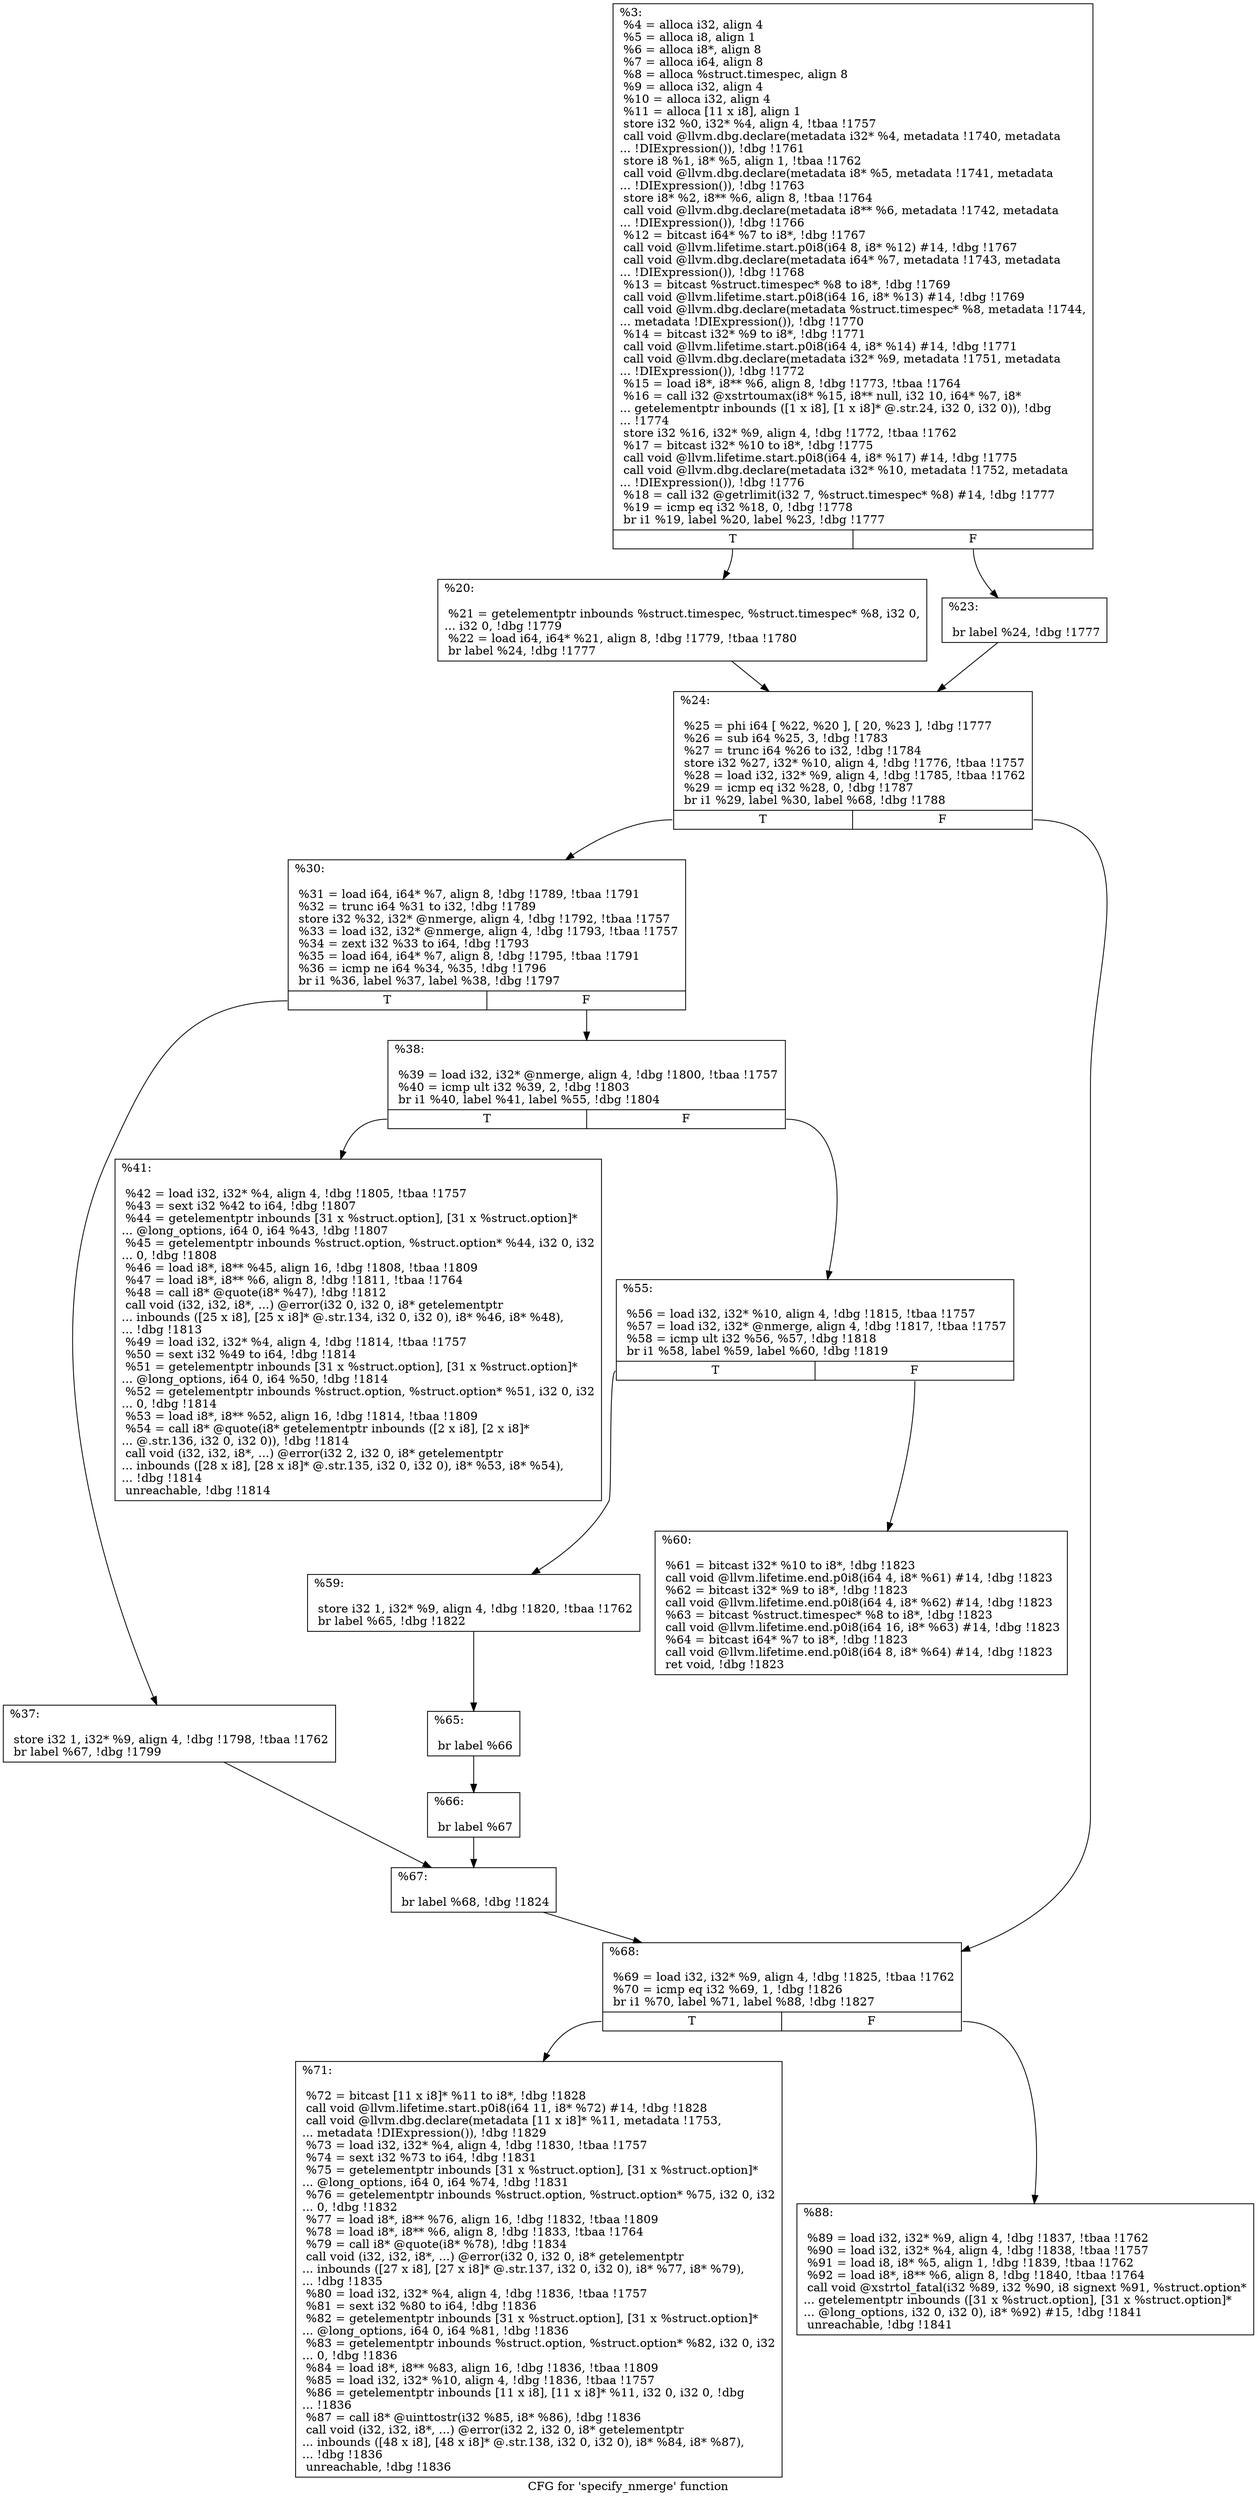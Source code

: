 digraph "CFG for 'specify_nmerge' function" {
	label="CFG for 'specify_nmerge' function";

	Node0x1e71080 [shape=record,label="{%3:\l  %4 = alloca i32, align 4\l  %5 = alloca i8, align 1\l  %6 = alloca i8*, align 8\l  %7 = alloca i64, align 8\l  %8 = alloca %struct.timespec, align 8\l  %9 = alloca i32, align 4\l  %10 = alloca i32, align 4\l  %11 = alloca [11 x i8], align 1\l  store i32 %0, i32* %4, align 4, !tbaa !1757\l  call void @llvm.dbg.declare(metadata i32* %4, metadata !1740, metadata\l... !DIExpression()), !dbg !1761\l  store i8 %1, i8* %5, align 1, !tbaa !1762\l  call void @llvm.dbg.declare(metadata i8* %5, metadata !1741, metadata\l... !DIExpression()), !dbg !1763\l  store i8* %2, i8** %6, align 8, !tbaa !1764\l  call void @llvm.dbg.declare(metadata i8** %6, metadata !1742, metadata\l... !DIExpression()), !dbg !1766\l  %12 = bitcast i64* %7 to i8*, !dbg !1767\l  call void @llvm.lifetime.start.p0i8(i64 8, i8* %12) #14, !dbg !1767\l  call void @llvm.dbg.declare(metadata i64* %7, metadata !1743, metadata\l... !DIExpression()), !dbg !1768\l  %13 = bitcast %struct.timespec* %8 to i8*, !dbg !1769\l  call void @llvm.lifetime.start.p0i8(i64 16, i8* %13) #14, !dbg !1769\l  call void @llvm.dbg.declare(metadata %struct.timespec* %8, metadata !1744,\l... metadata !DIExpression()), !dbg !1770\l  %14 = bitcast i32* %9 to i8*, !dbg !1771\l  call void @llvm.lifetime.start.p0i8(i64 4, i8* %14) #14, !dbg !1771\l  call void @llvm.dbg.declare(metadata i32* %9, metadata !1751, metadata\l... !DIExpression()), !dbg !1772\l  %15 = load i8*, i8** %6, align 8, !dbg !1773, !tbaa !1764\l  %16 = call i32 @xstrtoumax(i8* %15, i8** null, i32 10, i64* %7, i8*\l... getelementptr inbounds ([1 x i8], [1 x i8]* @.str.24, i32 0, i32 0)), !dbg\l... !1774\l  store i32 %16, i32* %9, align 4, !dbg !1772, !tbaa !1762\l  %17 = bitcast i32* %10 to i8*, !dbg !1775\l  call void @llvm.lifetime.start.p0i8(i64 4, i8* %17) #14, !dbg !1775\l  call void @llvm.dbg.declare(metadata i32* %10, metadata !1752, metadata\l... !DIExpression()), !dbg !1776\l  %18 = call i32 @getrlimit(i32 7, %struct.timespec* %8) #14, !dbg !1777\l  %19 = icmp eq i32 %18, 0, !dbg !1778\l  br i1 %19, label %20, label %23, !dbg !1777\l|{<s0>T|<s1>F}}"];
	Node0x1e71080:s0 -> Node0x1e71820;
	Node0x1e71080:s1 -> Node0x1e71870;
	Node0x1e71820 [shape=record,label="{%20:\l\l  %21 = getelementptr inbounds %struct.timespec, %struct.timespec* %8, i32 0,\l... i32 0, !dbg !1779\l  %22 = load i64, i64* %21, align 8, !dbg !1779, !tbaa !1780\l  br label %24, !dbg !1777\l}"];
	Node0x1e71820 -> Node0x1e718c0;
	Node0x1e71870 [shape=record,label="{%23:\l\l  br label %24, !dbg !1777\l}"];
	Node0x1e71870 -> Node0x1e718c0;
	Node0x1e718c0 [shape=record,label="{%24:\l\l  %25 = phi i64 [ %22, %20 ], [ 20, %23 ], !dbg !1777\l  %26 = sub i64 %25, 3, !dbg !1783\l  %27 = trunc i64 %26 to i32, !dbg !1784\l  store i32 %27, i32* %10, align 4, !dbg !1776, !tbaa !1757\l  %28 = load i32, i32* %9, align 4, !dbg !1785, !tbaa !1762\l  %29 = icmp eq i32 %28, 0, !dbg !1787\l  br i1 %29, label %30, label %68, !dbg !1788\l|{<s0>T|<s1>F}}"];
	Node0x1e718c0:s0 -> Node0x1e71910;
	Node0x1e718c0:s1 -> Node0x1e71c30;
	Node0x1e71910 [shape=record,label="{%30:\l\l  %31 = load i64, i64* %7, align 8, !dbg !1789, !tbaa !1791\l  %32 = trunc i64 %31 to i32, !dbg !1789\l  store i32 %32, i32* @nmerge, align 4, !dbg !1792, !tbaa !1757\l  %33 = load i32, i32* @nmerge, align 4, !dbg !1793, !tbaa !1757\l  %34 = zext i32 %33 to i64, !dbg !1793\l  %35 = load i64, i64* %7, align 8, !dbg !1795, !tbaa !1791\l  %36 = icmp ne i64 %34, %35, !dbg !1796\l  br i1 %36, label %37, label %38, !dbg !1797\l|{<s0>T|<s1>F}}"];
	Node0x1e71910:s0 -> Node0x1e71960;
	Node0x1e71910:s1 -> Node0x1e719b0;
	Node0x1e71960 [shape=record,label="{%37:\l\l  store i32 1, i32* %9, align 4, !dbg !1798, !tbaa !1762\l  br label %67, !dbg !1799\l}"];
	Node0x1e71960 -> Node0x1e71be0;
	Node0x1e719b0 [shape=record,label="{%38:\l\l  %39 = load i32, i32* @nmerge, align 4, !dbg !1800, !tbaa !1757\l  %40 = icmp ult i32 %39, 2, !dbg !1803\l  br i1 %40, label %41, label %55, !dbg !1804\l|{<s0>T|<s1>F}}"];
	Node0x1e719b0:s0 -> Node0x1e71a00;
	Node0x1e719b0:s1 -> Node0x1e71a50;
	Node0x1e71a00 [shape=record,label="{%41:\l\l  %42 = load i32, i32* %4, align 4, !dbg !1805, !tbaa !1757\l  %43 = sext i32 %42 to i64, !dbg !1807\l  %44 = getelementptr inbounds [31 x %struct.option], [31 x %struct.option]*\l... @long_options, i64 0, i64 %43, !dbg !1807\l  %45 = getelementptr inbounds %struct.option, %struct.option* %44, i32 0, i32\l... 0, !dbg !1808\l  %46 = load i8*, i8** %45, align 16, !dbg !1808, !tbaa !1809\l  %47 = load i8*, i8** %6, align 8, !dbg !1811, !tbaa !1764\l  %48 = call i8* @quote(i8* %47), !dbg !1812\l  call void (i32, i32, i8*, ...) @error(i32 0, i32 0, i8* getelementptr\l... inbounds ([25 x i8], [25 x i8]* @.str.134, i32 0, i32 0), i8* %46, i8* %48),\l... !dbg !1813\l  %49 = load i32, i32* %4, align 4, !dbg !1814, !tbaa !1757\l  %50 = sext i32 %49 to i64, !dbg !1814\l  %51 = getelementptr inbounds [31 x %struct.option], [31 x %struct.option]*\l... @long_options, i64 0, i64 %50, !dbg !1814\l  %52 = getelementptr inbounds %struct.option, %struct.option* %51, i32 0, i32\l... 0, !dbg !1814\l  %53 = load i8*, i8** %52, align 16, !dbg !1814, !tbaa !1809\l  %54 = call i8* @quote(i8* getelementptr inbounds ([2 x i8], [2 x i8]*\l... @.str.136, i32 0, i32 0)), !dbg !1814\l  call void (i32, i32, i8*, ...) @error(i32 2, i32 0, i8* getelementptr\l... inbounds ([28 x i8], [28 x i8]* @.str.135, i32 0, i32 0), i8* %53, i8* %54),\l... !dbg !1814\l  unreachable, !dbg !1814\l}"];
	Node0x1e71a50 [shape=record,label="{%55:\l\l  %56 = load i32, i32* %10, align 4, !dbg !1815, !tbaa !1757\l  %57 = load i32, i32* @nmerge, align 4, !dbg !1817, !tbaa !1757\l  %58 = icmp ult i32 %56, %57, !dbg !1818\l  br i1 %58, label %59, label %60, !dbg !1819\l|{<s0>T|<s1>F}}"];
	Node0x1e71a50:s0 -> Node0x1e71aa0;
	Node0x1e71a50:s1 -> Node0x1e71af0;
	Node0x1e71aa0 [shape=record,label="{%59:\l\l  store i32 1, i32* %9, align 4, !dbg !1820, !tbaa !1762\l  br label %65, !dbg !1822\l}"];
	Node0x1e71aa0 -> Node0x1e71b40;
	Node0x1e71af0 [shape=record,label="{%60:\l\l  %61 = bitcast i32* %10 to i8*, !dbg !1823\l  call void @llvm.lifetime.end.p0i8(i64 4, i8* %61) #14, !dbg !1823\l  %62 = bitcast i32* %9 to i8*, !dbg !1823\l  call void @llvm.lifetime.end.p0i8(i64 4, i8* %62) #14, !dbg !1823\l  %63 = bitcast %struct.timespec* %8 to i8*, !dbg !1823\l  call void @llvm.lifetime.end.p0i8(i64 16, i8* %63) #14, !dbg !1823\l  %64 = bitcast i64* %7 to i8*, !dbg !1823\l  call void @llvm.lifetime.end.p0i8(i64 8, i8* %64) #14, !dbg !1823\l  ret void, !dbg !1823\l}"];
	Node0x1e71b40 [shape=record,label="{%65:\l\l  br label %66\l}"];
	Node0x1e71b40 -> Node0x1e71b90;
	Node0x1e71b90 [shape=record,label="{%66:\l\l  br label %67\l}"];
	Node0x1e71b90 -> Node0x1e71be0;
	Node0x1e71be0 [shape=record,label="{%67:\l\l  br label %68, !dbg !1824\l}"];
	Node0x1e71be0 -> Node0x1e71c30;
	Node0x1e71c30 [shape=record,label="{%68:\l\l  %69 = load i32, i32* %9, align 4, !dbg !1825, !tbaa !1762\l  %70 = icmp eq i32 %69, 1, !dbg !1826\l  br i1 %70, label %71, label %88, !dbg !1827\l|{<s0>T|<s1>F}}"];
	Node0x1e71c30:s0 -> Node0x1e71c80;
	Node0x1e71c30:s1 -> Node0x1e71cd0;
	Node0x1e71c80 [shape=record,label="{%71:\l\l  %72 = bitcast [11 x i8]* %11 to i8*, !dbg !1828\l  call void @llvm.lifetime.start.p0i8(i64 11, i8* %72) #14, !dbg !1828\l  call void @llvm.dbg.declare(metadata [11 x i8]* %11, metadata !1753,\l... metadata !DIExpression()), !dbg !1829\l  %73 = load i32, i32* %4, align 4, !dbg !1830, !tbaa !1757\l  %74 = sext i32 %73 to i64, !dbg !1831\l  %75 = getelementptr inbounds [31 x %struct.option], [31 x %struct.option]*\l... @long_options, i64 0, i64 %74, !dbg !1831\l  %76 = getelementptr inbounds %struct.option, %struct.option* %75, i32 0, i32\l... 0, !dbg !1832\l  %77 = load i8*, i8** %76, align 16, !dbg !1832, !tbaa !1809\l  %78 = load i8*, i8** %6, align 8, !dbg !1833, !tbaa !1764\l  %79 = call i8* @quote(i8* %78), !dbg !1834\l  call void (i32, i32, i8*, ...) @error(i32 0, i32 0, i8* getelementptr\l... inbounds ([27 x i8], [27 x i8]* @.str.137, i32 0, i32 0), i8* %77, i8* %79),\l... !dbg !1835\l  %80 = load i32, i32* %4, align 4, !dbg !1836, !tbaa !1757\l  %81 = sext i32 %80 to i64, !dbg !1836\l  %82 = getelementptr inbounds [31 x %struct.option], [31 x %struct.option]*\l... @long_options, i64 0, i64 %81, !dbg !1836\l  %83 = getelementptr inbounds %struct.option, %struct.option* %82, i32 0, i32\l... 0, !dbg !1836\l  %84 = load i8*, i8** %83, align 16, !dbg !1836, !tbaa !1809\l  %85 = load i32, i32* %10, align 4, !dbg !1836, !tbaa !1757\l  %86 = getelementptr inbounds [11 x i8], [11 x i8]* %11, i32 0, i32 0, !dbg\l... !1836\l  %87 = call i8* @uinttostr(i32 %85, i8* %86), !dbg !1836\l  call void (i32, i32, i8*, ...) @error(i32 2, i32 0, i8* getelementptr\l... inbounds ([48 x i8], [48 x i8]* @.str.138, i32 0, i32 0), i8* %84, i8* %87),\l... !dbg !1836\l  unreachable, !dbg !1836\l}"];
	Node0x1e71cd0 [shape=record,label="{%88:\l\l  %89 = load i32, i32* %9, align 4, !dbg !1837, !tbaa !1762\l  %90 = load i32, i32* %4, align 4, !dbg !1838, !tbaa !1757\l  %91 = load i8, i8* %5, align 1, !dbg !1839, !tbaa !1762\l  %92 = load i8*, i8** %6, align 8, !dbg !1840, !tbaa !1764\l  call void @xstrtol_fatal(i32 %89, i32 %90, i8 signext %91, %struct.option*\l... getelementptr inbounds ([31 x %struct.option], [31 x %struct.option]*\l... @long_options, i32 0, i32 0), i8* %92) #15, !dbg !1841\l  unreachable, !dbg !1841\l}"];
}

